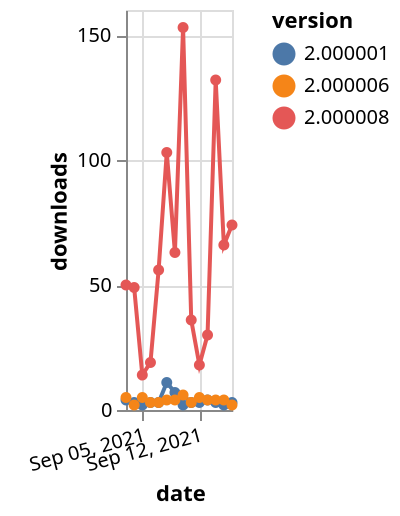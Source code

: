 {"$schema": "https://vega.github.io/schema/vega-lite/v5.json", "description": "A simple bar chart with embedded data.", "data": {"values": [{"date": "2021-09-03", "total": 49820, "delta": 50, "version": "2.000008"}, {"date": "2021-09-04", "total": 49869, "delta": 49, "version": "2.000008"}, {"date": "2021-09-05", "total": 49883, "delta": 14, "version": "2.000008"}, {"date": "2021-09-06", "total": 49902, "delta": 19, "version": "2.000008"}, {"date": "2021-09-07", "total": 49958, "delta": 56, "version": "2.000008"}, {"date": "2021-09-08", "total": 50061, "delta": 103, "version": "2.000008"}, {"date": "2021-09-09", "total": 50124, "delta": 63, "version": "2.000008"}, {"date": "2021-09-10", "total": 50277, "delta": 153, "version": "2.000008"}, {"date": "2021-09-11", "total": 50313, "delta": 36, "version": "2.000008"}, {"date": "2021-09-12", "total": 50331, "delta": 18, "version": "2.000008"}, {"date": "2021-09-13", "total": 50361, "delta": 30, "version": "2.000008"}, {"date": "2021-09-14", "total": 50493, "delta": 132, "version": "2.000008"}, {"date": "2021-09-15", "total": 50559, "delta": 66, "version": "2.000008"}, {"date": "2021-09-16", "total": 50633, "delta": 74, "version": "2.000008"}, {"date": "2021-09-03", "total": 22380, "delta": 4, "version": "2.000001"}, {"date": "2021-09-04", "total": 22383, "delta": 3, "version": "2.000001"}, {"date": "2021-09-05", "total": 22385, "delta": 2, "version": "2.000001"}, {"date": "2021-09-06", "total": 22388, "delta": 3, "version": "2.000001"}, {"date": "2021-09-07", "total": 22391, "delta": 3, "version": "2.000001"}, {"date": "2021-09-08", "total": 22402, "delta": 11, "version": "2.000001"}, {"date": "2021-09-09", "total": 22409, "delta": 7, "version": "2.000001"}, {"date": "2021-09-10", "total": 22411, "delta": 2, "version": "2.000001"}, {"date": "2021-09-11", "total": 22414, "delta": 3, "version": "2.000001"}, {"date": "2021-09-12", "total": 22417, "delta": 3, "version": "2.000001"}, {"date": "2021-09-13", "total": 22421, "delta": 4, "version": "2.000001"}, {"date": "2021-09-14", "total": 22424, "delta": 3, "version": "2.000001"}, {"date": "2021-09-15", "total": 22426, "delta": 2, "version": "2.000001"}, {"date": "2021-09-16", "total": 22429, "delta": 3, "version": "2.000001"}, {"date": "2021-09-03", "total": 19195, "delta": 5, "version": "2.000006"}, {"date": "2021-09-04", "total": 19197, "delta": 2, "version": "2.000006"}, {"date": "2021-09-05", "total": 19202, "delta": 5, "version": "2.000006"}, {"date": "2021-09-06", "total": 19205, "delta": 3, "version": "2.000006"}, {"date": "2021-09-07", "total": 19208, "delta": 3, "version": "2.000006"}, {"date": "2021-09-08", "total": 19212, "delta": 4, "version": "2.000006"}, {"date": "2021-09-09", "total": 19216, "delta": 4, "version": "2.000006"}, {"date": "2021-09-10", "total": 19222, "delta": 6, "version": "2.000006"}, {"date": "2021-09-11", "total": 19225, "delta": 3, "version": "2.000006"}, {"date": "2021-09-12", "total": 19230, "delta": 5, "version": "2.000006"}, {"date": "2021-09-13", "total": 19234, "delta": 4, "version": "2.000006"}, {"date": "2021-09-14", "total": 19238, "delta": 4, "version": "2.000006"}, {"date": "2021-09-15", "total": 19242, "delta": 4, "version": "2.000006"}, {"date": "2021-09-16", "total": 19244, "delta": 2, "version": "2.000006"}]}, "width": "container", "mark": {"type": "line", "point": {"filled": true}}, "encoding": {"x": {"field": "date", "type": "temporal", "timeUnit": "yearmonthdate", "title": "date", "axis": {"labelAngle": -15}}, "y": {"field": "delta", "type": "quantitative", "title": "downloads"}, "color": {"field": "version", "type": "nominal"}, "tooltip": {"field": "delta"}}}